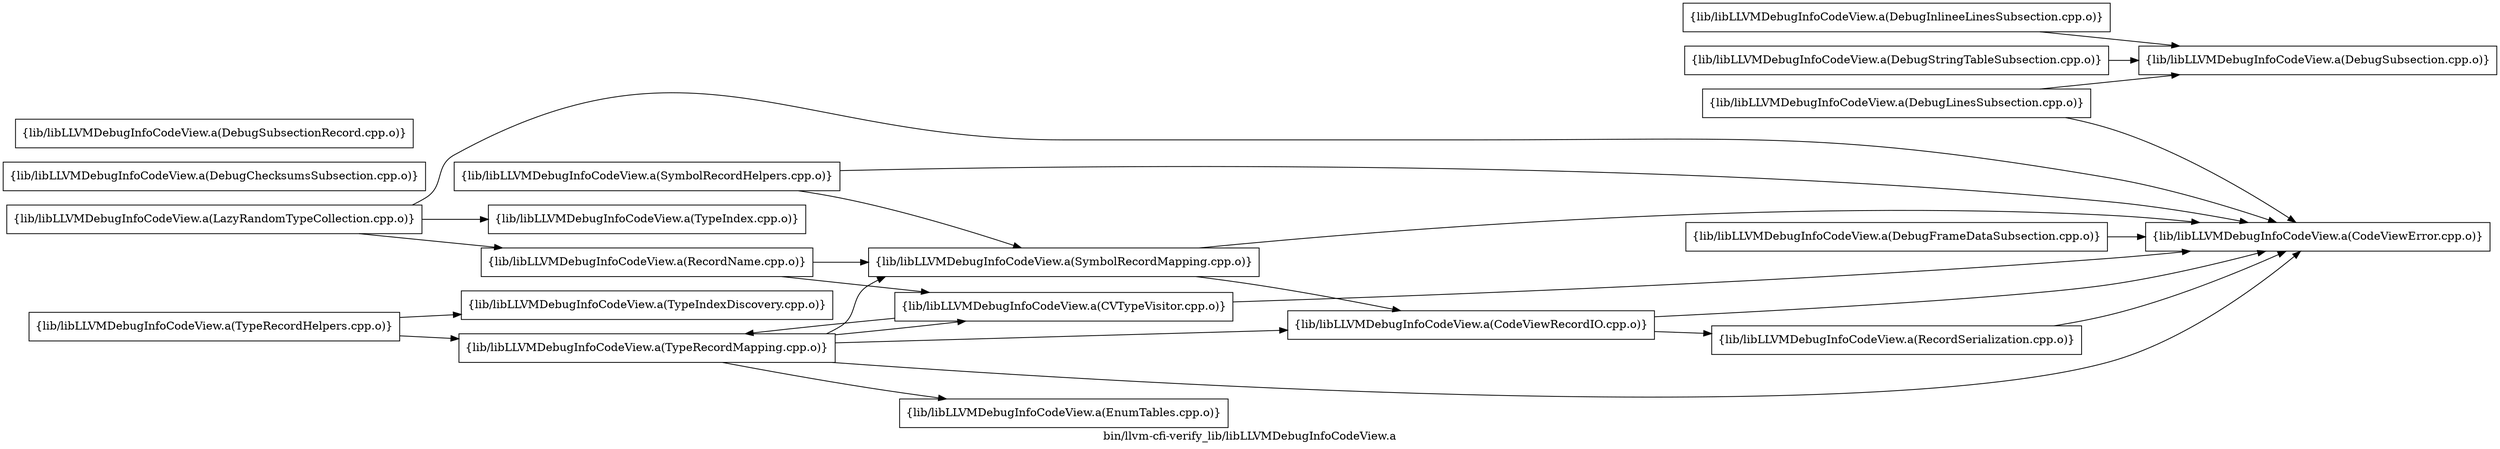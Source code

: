 digraph "bin/llvm-cfi-verify_lib/libLLVMDebugInfoCodeView.a" {
	label="bin/llvm-cfi-verify_lib/libLLVMDebugInfoCodeView.a";
	rankdir=LR;
	{ rank=same; Node0x55746a6a3938;  }

	Node0x55746a6a3938 [shape=record,shape=box,group=0,label="{lib/libLLVMDebugInfoCodeView.a(DebugFrameDataSubsection.cpp.o)}"];
	Node0x55746a6a3938 -> Node0x55746a6a48d8;
	Node0x55746a6a22b8 [shape=record,shape=box,group=0,label="{lib/libLLVMDebugInfoCodeView.a(DebugStringTableSubsection.cpp.o)}"];
	Node0x55746a6a22b8 -> Node0x55746a6a0738;
	Node0x55746a6a0738 [shape=record,shape=box,group=0,label="{lib/libLLVMDebugInfoCodeView.a(DebugSubsection.cpp.o)}"];
	Node0x55746a6a48d8 [shape=record,shape=box,group=0,label="{lib/libLLVMDebugInfoCodeView.a(CodeViewError.cpp.o)}"];
	Node0x55746a6a3b18 [shape=record,shape=box,group=0,label="{lib/libLLVMDebugInfoCodeView.a(DebugChecksumsSubsection.cpp.o)}"];
	Node0x55746a6aea18 [shape=record,shape=box,group=0,label="{lib/libLLVMDebugInfoCodeView.a(DebugSubsectionRecord.cpp.o)}"];
	Node0x55746a6a2bc8 [shape=record,shape=box,group=0,label="{lib/libLLVMDebugInfoCodeView.a(DebugLinesSubsection.cpp.o)}"];
	Node0x55746a6a2bc8 -> Node0x55746a6a48d8;
	Node0x55746a6a2bc8 -> Node0x55746a6a0738;
	Node0x55746a6ad578 [shape=record,shape=box,group=0,label="{lib/libLLVMDebugInfoCodeView.a(RecordSerialization.cpp.o)}"];
	Node0x55746a6ad578 -> Node0x55746a6a48d8;
	Node0x55746a6ac8a8 [shape=record,shape=box,group=0,label="{lib/libLLVMDebugInfoCodeView.a(SymbolRecordMapping.cpp.o)}"];
	Node0x55746a6ac8a8 -> Node0x55746a6a48d8;
	Node0x55746a6ac8a8 -> Node0x55746a6ac178;
	Node0x55746a6ab278 [shape=record,shape=box,group=0,label="{lib/libLLVMDebugInfoCodeView.a(TypeRecordHelpers.cpp.o)}"];
	Node0x55746a6ab278 -> Node0x55746a6aadc8;
	Node0x55746a6ab278 -> Node0x55746a6a91a8;
	Node0x55746a6a91a8 [shape=record,shape=box,group=0,label="{lib/libLLVMDebugInfoCodeView.a(TypeRecordMapping.cpp.o)}"];
	Node0x55746a6a91a8 -> Node0x55746a6a48d8;
	Node0x55746a6a91a8 -> Node0x55746a6a3398;
	Node0x55746a6a91a8 -> Node0x55746a6ac8a8;
	Node0x55746a6a91a8 -> Node0x55746a6ac178;
	Node0x55746a6a91a8 -> Node0x55746a6a7e48;
	Node0x55746a6a3398 [shape=record,shape=box,group=0,label="{lib/libLLVMDebugInfoCodeView.a(CVTypeVisitor.cpp.o)}"];
	Node0x55746a6a3398 -> Node0x55746a6a48d8;
	Node0x55746a6a3398 -> Node0x55746a6a91a8;
	Node0x55746a6a1958 [shape=record,shape=box,group=0,label="{lib/libLLVMDebugInfoCodeView.a(DebugInlineeLinesSubsection.cpp.o)}"];
	Node0x55746a6a1958 -> Node0x55746a6a0738;
	Node0x55746a6ad028 [shape=record,shape=box,group=0,label="{lib/libLLVMDebugInfoCodeView.a(LazyRandomTypeCollection.cpp.o)}"];
	Node0x55746a6ad028 -> Node0x55746a6a48d8;
	Node0x55746a6ad028 -> Node0x55746a6acd08;
	Node0x55746a6ad028 -> Node0x55746a6aa5f8;
	Node0x55746a6acd08 [shape=record,shape=box,group=0,label="{lib/libLLVMDebugInfoCodeView.a(RecordName.cpp.o)}"];
	Node0x55746a6acd08 -> Node0x55746a6a3398;
	Node0x55746a6acd08 -> Node0x55746a6ac8a8;
	Node0x55746a6aa5f8 [shape=record,shape=box,group=0,label="{lib/libLLVMDebugInfoCodeView.a(TypeIndex.cpp.o)}"];
	Node0x55746a6abcc8 [shape=record,shape=box,group=0,label="{lib/libLLVMDebugInfoCodeView.a(SymbolRecordHelpers.cpp.o)}"];
	Node0x55746a6abcc8 -> Node0x55746a6a48d8;
	Node0x55746a6abcc8 -> Node0x55746a6ac8a8;
	Node0x55746a6ac178 [shape=record,shape=box,group=0,label="{lib/libLLVMDebugInfoCodeView.a(CodeViewRecordIO.cpp.o)}"];
	Node0x55746a6ac178 -> Node0x55746a6a48d8;
	Node0x55746a6ac178 -> Node0x55746a6ad578;
	Node0x55746a6aadc8 [shape=record,shape=box,group=0,label="{lib/libLLVMDebugInfoCodeView.a(TypeIndexDiscovery.cpp.o)}"];
	Node0x55746a6a7e48 [shape=record,shape=box,group=0,label="{lib/libLLVMDebugInfoCodeView.a(EnumTables.cpp.o)}"];
}
